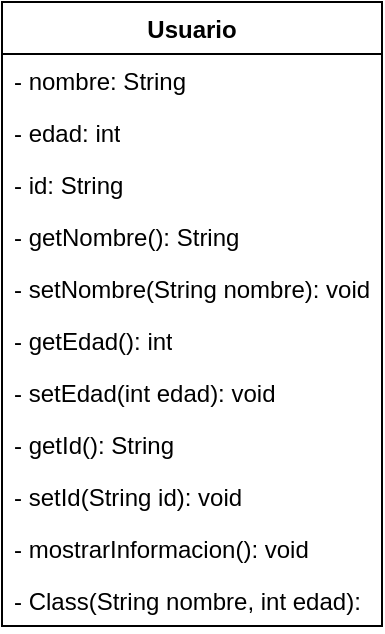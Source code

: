 <mxfile version="26.0.11">
  <diagram name="Página-1" id="6HZk3-a4uHULVAy49wI_">
    <mxGraphModel dx="963" dy="700" grid="1" gridSize="10" guides="1" tooltips="1" connect="1" arrows="1" fold="1" page="1" pageScale="1" pageWidth="827" pageHeight="1169" math="0" shadow="0">
      <root>
        <mxCell id="0" />
        <mxCell id="1" parent="0" />
        <mxCell id="3NX_bbtvHv0CCGVlVaT6-22" value="Usuario" style="swimlane;fontStyle=1;align=center;verticalAlign=top;childLayout=stackLayout;horizontal=1;startSize=26;horizontalStack=0;resizeParent=1;resizeParentMax=0;resizeLast=0;collapsible=1;marginBottom=0;whiteSpace=wrap;html=1;" vertex="1" parent="1">
          <mxGeometry x="460" y="300" width="190" height="312" as="geometry" />
        </mxCell>
        <mxCell id="3NX_bbtvHv0CCGVlVaT6-23" value="- nombre: String" style="text;strokeColor=none;fillColor=none;align=left;verticalAlign=top;spacingLeft=4;spacingRight=4;overflow=hidden;rotatable=0;points=[[0,0.5],[1,0.5]];portConstraint=eastwest;whiteSpace=wrap;html=1;" vertex="1" parent="3NX_bbtvHv0CCGVlVaT6-22">
          <mxGeometry y="26" width="190" height="26" as="geometry" />
        </mxCell>
        <mxCell id="3NX_bbtvHv0CCGVlVaT6-24" value="- edad: int" style="text;strokeColor=none;fillColor=none;align=left;verticalAlign=top;spacingLeft=4;spacingRight=4;overflow=hidden;rotatable=0;points=[[0,0.5],[1,0.5]];portConstraint=eastwest;whiteSpace=wrap;html=1;" vertex="1" parent="3NX_bbtvHv0CCGVlVaT6-22">
          <mxGeometry y="52" width="190" height="26" as="geometry" />
        </mxCell>
        <mxCell id="3NX_bbtvHv0CCGVlVaT6-25" value="- id: String" style="text;strokeColor=none;fillColor=none;align=left;verticalAlign=top;spacingLeft=4;spacingRight=4;overflow=hidden;rotatable=0;points=[[0,0.5],[1,0.5]];portConstraint=eastwest;whiteSpace=wrap;html=1;" vertex="1" parent="3NX_bbtvHv0CCGVlVaT6-22">
          <mxGeometry y="78" width="190" height="26" as="geometry" />
        </mxCell>
        <mxCell id="3NX_bbtvHv0CCGVlVaT6-26" value="- getNombre(): String" style="text;strokeColor=none;fillColor=none;align=left;verticalAlign=top;spacingLeft=4;spacingRight=4;overflow=hidden;rotatable=0;points=[[0,0.5],[1,0.5]];portConstraint=eastwest;whiteSpace=wrap;html=1;" vertex="1" parent="3NX_bbtvHv0CCGVlVaT6-22">
          <mxGeometry y="104" width="190" height="26" as="geometry" />
        </mxCell>
        <mxCell id="3NX_bbtvHv0CCGVlVaT6-27" value="- setNombre(String nombre): void" style="text;strokeColor=none;fillColor=none;align=left;verticalAlign=top;spacingLeft=4;spacingRight=4;overflow=hidden;rotatable=0;points=[[0,0.5],[1,0.5]];portConstraint=eastwest;whiteSpace=wrap;html=1;" vertex="1" parent="3NX_bbtvHv0CCGVlVaT6-22">
          <mxGeometry y="130" width="190" height="26" as="geometry" />
        </mxCell>
        <mxCell id="3NX_bbtvHv0CCGVlVaT6-28" value="- getEdad(): int" style="text;strokeColor=none;fillColor=none;align=left;verticalAlign=top;spacingLeft=4;spacingRight=4;overflow=hidden;rotatable=0;points=[[0,0.5],[1,0.5]];portConstraint=eastwest;whiteSpace=wrap;html=1;" vertex="1" parent="3NX_bbtvHv0CCGVlVaT6-22">
          <mxGeometry y="156" width="190" height="26" as="geometry" />
        </mxCell>
        <mxCell id="3NX_bbtvHv0CCGVlVaT6-29" value="- setEdad(int edad): void" style="text;strokeColor=none;fillColor=none;align=left;verticalAlign=top;spacingLeft=4;spacingRight=4;overflow=hidden;rotatable=0;points=[[0,0.5],[1,0.5]];portConstraint=eastwest;whiteSpace=wrap;html=1;" vertex="1" parent="3NX_bbtvHv0CCGVlVaT6-22">
          <mxGeometry y="182" width="190" height="26" as="geometry" />
        </mxCell>
        <mxCell id="3NX_bbtvHv0CCGVlVaT6-30" value="- getId(): String" style="text;strokeColor=none;fillColor=none;align=left;verticalAlign=top;spacingLeft=4;spacingRight=4;overflow=hidden;rotatable=0;points=[[0,0.5],[1,0.5]];portConstraint=eastwest;whiteSpace=wrap;html=1;" vertex="1" parent="3NX_bbtvHv0CCGVlVaT6-22">
          <mxGeometry y="208" width="190" height="26" as="geometry" />
        </mxCell>
        <mxCell id="3NX_bbtvHv0CCGVlVaT6-31" value="- setId(String id): void" style="text;strokeColor=none;fillColor=none;align=left;verticalAlign=top;spacingLeft=4;spacingRight=4;overflow=hidden;rotatable=0;points=[[0,0.5],[1,0.5]];portConstraint=eastwest;whiteSpace=wrap;html=1;" vertex="1" parent="3NX_bbtvHv0CCGVlVaT6-22">
          <mxGeometry y="234" width="190" height="26" as="geometry" />
        </mxCell>
        <mxCell id="3NX_bbtvHv0CCGVlVaT6-32" value="- mostrarInformacion(): void" style="text;strokeColor=none;fillColor=none;align=left;verticalAlign=top;spacingLeft=4;spacingRight=4;overflow=hidden;rotatable=0;points=[[0,0.5],[1,0.5]];portConstraint=eastwest;whiteSpace=wrap;html=1;" vertex="1" parent="3NX_bbtvHv0CCGVlVaT6-22">
          <mxGeometry y="260" width="190" height="26" as="geometry" />
        </mxCell>
        <mxCell id="3NX_bbtvHv0CCGVlVaT6-33" value="- Class(String nombre, int edad): " style="text;strokeColor=none;fillColor=none;align=left;verticalAlign=top;spacingLeft=4;spacingRight=4;overflow=hidden;rotatable=0;points=[[0,0.5],[1,0.5]];portConstraint=eastwest;whiteSpace=wrap;html=1;" vertex="1" parent="3NX_bbtvHv0CCGVlVaT6-22">
          <mxGeometry y="286" width="190" height="26" as="geometry" />
        </mxCell>
      </root>
    </mxGraphModel>
  </diagram>
</mxfile>
